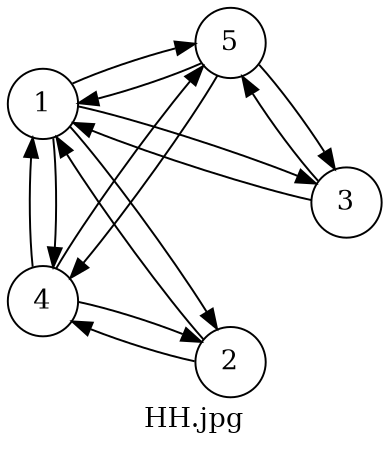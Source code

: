 digraph G 
{ 
	node [shape=circle];
	layout=circo;
	size="3,3;"
	1 -> 2
	1 -> 3
	1 -> 4
	1 -> 5
	2 -> 1
	2 -> 4
	3 -> 1
	3 -> 5
	4 -> 1
	4 -> 2
	4 -> 5
	5 -> 1
	5 -> 3
	5 -> 4
	label="HH.jpg"
}